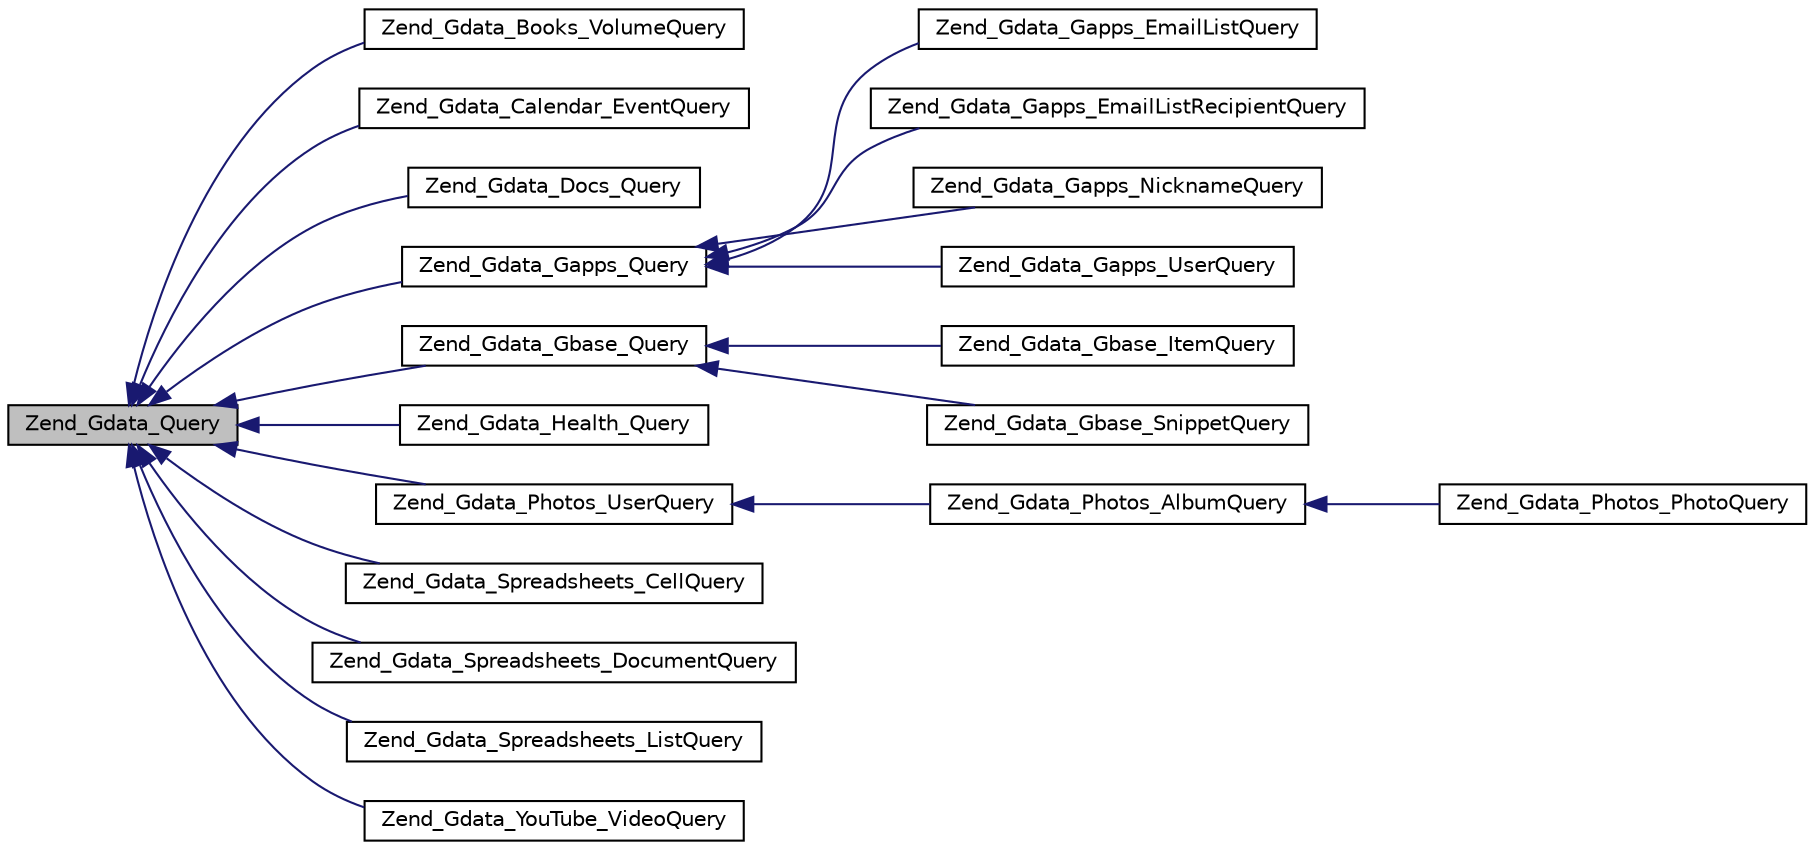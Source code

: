 digraph G
{
  edge [fontname="Helvetica",fontsize="10",labelfontname="Helvetica",labelfontsize="10"];
  node [fontname="Helvetica",fontsize="10",shape=record];
  rankdir="LR";
  Node1 [label="Zend_Gdata_Query",height=0.2,width=0.4,color="black", fillcolor="grey75", style="filled" fontcolor="black"];
  Node1 -> Node2 [dir="back",color="midnightblue",fontsize="10",style="solid",fontname="Helvetica"];
  Node2 [label="Zend_Gdata_Books_VolumeQuery",height=0.2,width=0.4,color="black", fillcolor="white", style="filled",URL="$class_zend___gdata___books___volume_query.html"];
  Node1 -> Node3 [dir="back",color="midnightblue",fontsize="10",style="solid",fontname="Helvetica"];
  Node3 [label="Zend_Gdata_Calendar_EventQuery",height=0.2,width=0.4,color="black", fillcolor="white", style="filled",URL="$class_zend___gdata___calendar___event_query.html"];
  Node1 -> Node4 [dir="back",color="midnightblue",fontsize="10",style="solid",fontname="Helvetica"];
  Node4 [label="Zend_Gdata_Docs_Query",height=0.2,width=0.4,color="black", fillcolor="white", style="filled",URL="$class_zend___gdata___docs___query.html"];
  Node1 -> Node5 [dir="back",color="midnightblue",fontsize="10",style="solid",fontname="Helvetica"];
  Node5 [label="Zend_Gdata_Gapps_Query",height=0.2,width=0.4,color="black", fillcolor="white", style="filled",URL="$class_zend___gdata___gapps___query.html"];
  Node5 -> Node6 [dir="back",color="midnightblue",fontsize="10",style="solid",fontname="Helvetica"];
  Node6 [label="Zend_Gdata_Gapps_EmailListQuery",height=0.2,width=0.4,color="black", fillcolor="white", style="filled",URL="$class_zend___gdata___gapps___email_list_query.html"];
  Node5 -> Node7 [dir="back",color="midnightblue",fontsize="10",style="solid",fontname="Helvetica"];
  Node7 [label="Zend_Gdata_Gapps_EmailListRecipientQuery",height=0.2,width=0.4,color="black", fillcolor="white", style="filled",URL="$class_zend___gdata___gapps___email_list_recipient_query.html"];
  Node5 -> Node8 [dir="back",color="midnightblue",fontsize="10",style="solid",fontname="Helvetica"];
  Node8 [label="Zend_Gdata_Gapps_NicknameQuery",height=0.2,width=0.4,color="black", fillcolor="white", style="filled",URL="$class_zend___gdata___gapps___nickname_query.html"];
  Node5 -> Node9 [dir="back",color="midnightblue",fontsize="10",style="solid",fontname="Helvetica"];
  Node9 [label="Zend_Gdata_Gapps_UserQuery",height=0.2,width=0.4,color="black", fillcolor="white", style="filled",URL="$class_zend___gdata___gapps___user_query.html"];
  Node1 -> Node10 [dir="back",color="midnightblue",fontsize="10",style="solid",fontname="Helvetica"];
  Node10 [label="Zend_Gdata_Gbase_Query",height=0.2,width=0.4,color="black", fillcolor="white", style="filled",URL="$class_zend___gdata___gbase___query.html"];
  Node10 -> Node11 [dir="back",color="midnightblue",fontsize="10",style="solid",fontname="Helvetica"];
  Node11 [label="Zend_Gdata_Gbase_ItemQuery",height=0.2,width=0.4,color="black", fillcolor="white", style="filled",URL="$class_zend___gdata___gbase___item_query.html"];
  Node10 -> Node12 [dir="back",color="midnightblue",fontsize="10",style="solid",fontname="Helvetica"];
  Node12 [label="Zend_Gdata_Gbase_SnippetQuery",height=0.2,width=0.4,color="black", fillcolor="white", style="filled",URL="$class_zend___gdata___gbase___snippet_query.html"];
  Node1 -> Node13 [dir="back",color="midnightblue",fontsize="10",style="solid",fontname="Helvetica"];
  Node13 [label="Zend_Gdata_Health_Query",height=0.2,width=0.4,color="black", fillcolor="white", style="filled",URL="$class_zend___gdata___health___query.html"];
  Node1 -> Node14 [dir="back",color="midnightblue",fontsize="10",style="solid",fontname="Helvetica"];
  Node14 [label="Zend_Gdata_Photos_UserQuery",height=0.2,width=0.4,color="black", fillcolor="white", style="filled",URL="$class_zend___gdata___photos___user_query.html"];
  Node14 -> Node15 [dir="back",color="midnightblue",fontsize="10",style="solid",fontname="Helvetica"];
  Node15 [label="Zend_Gdata_Photos_AlbumQuery",height=0.2,width=0.4,color="black", fillcolor="white", style="filled",URL="$class_zend___gdata___photos___album_query.html"];
  Node15 -> Node16 [dir="back",color="midnightblue",fontsize="10",style="solid",fontname="Helvetica"];
  Node16 [label="Zend_Gdata_Photos_PhotoQuery",height=0.2,width=0.4,color="black", fillcolor="white", style="filled",URL="$class_zend___gdata___photos___photo_query.html"];
  Node1 -> Node17 [dir="back",color="midnightblue",fontsize="10",style="solid",fontname="Helvetica"];
  Node17 [label="Zend_Gdata_Spreadsheets_CellQuery",height=0.2,width=0.4,color="black", fillcolor="white", style="filled",URL="$class_zend___gdata___spreadsheets___cell_query.html"];
  Node1 -> Node18 [dir="back",color="midnightblue",fontsize="10",style="solid",fontname="Helvetica"];
  Node18 [label="Zend_Gdata_Spreadsheets_DocumentQuery",height=0.2,width=0.4,color="black", fillcolor="white", style="filled",URL="$class_zend___gdata___spreadsheets___document_query.html"];
  Node1 -> Node19 [dir="back",color="midnightblue",fontsize="10",style="solid",fontname="Helvetica"];
  Node19 [label="Zend_Gdata_Spreadsheets_ListQuery",height=0.2,width=0.4,color="black", fillcolor="white", style="filled",URL="$class_zend___gdata___spreadsheets___list_query.html"];
  Node1 -> Node20 [dir="back",color="midnightblue",fontsize="10",style="solid",fontname="Helvetica"];
  Node20 [label="Zend_Gdata_YouTube_VideoQuery",height=0.2,width=0.4,color="black", fillcolor="white", style="filled",URL="$class_zend___gdata___you_tube___video_query.html"];
}
